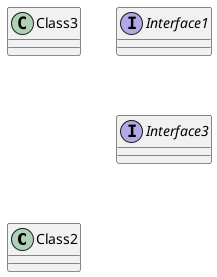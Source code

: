 @startuml "tags, remove, hide, show"

class Class1
class Class2 $classTag $testTag
class Class3

Class3 -- Class1

interface Interface1 $interfaceTag
interface Interface2 $interfaceTag
interface Interface3

Class1 *-- Class2

hide Interface3
remove $interfaceTag
hide Class1
restore Interface1
show Interface3

@enduml
